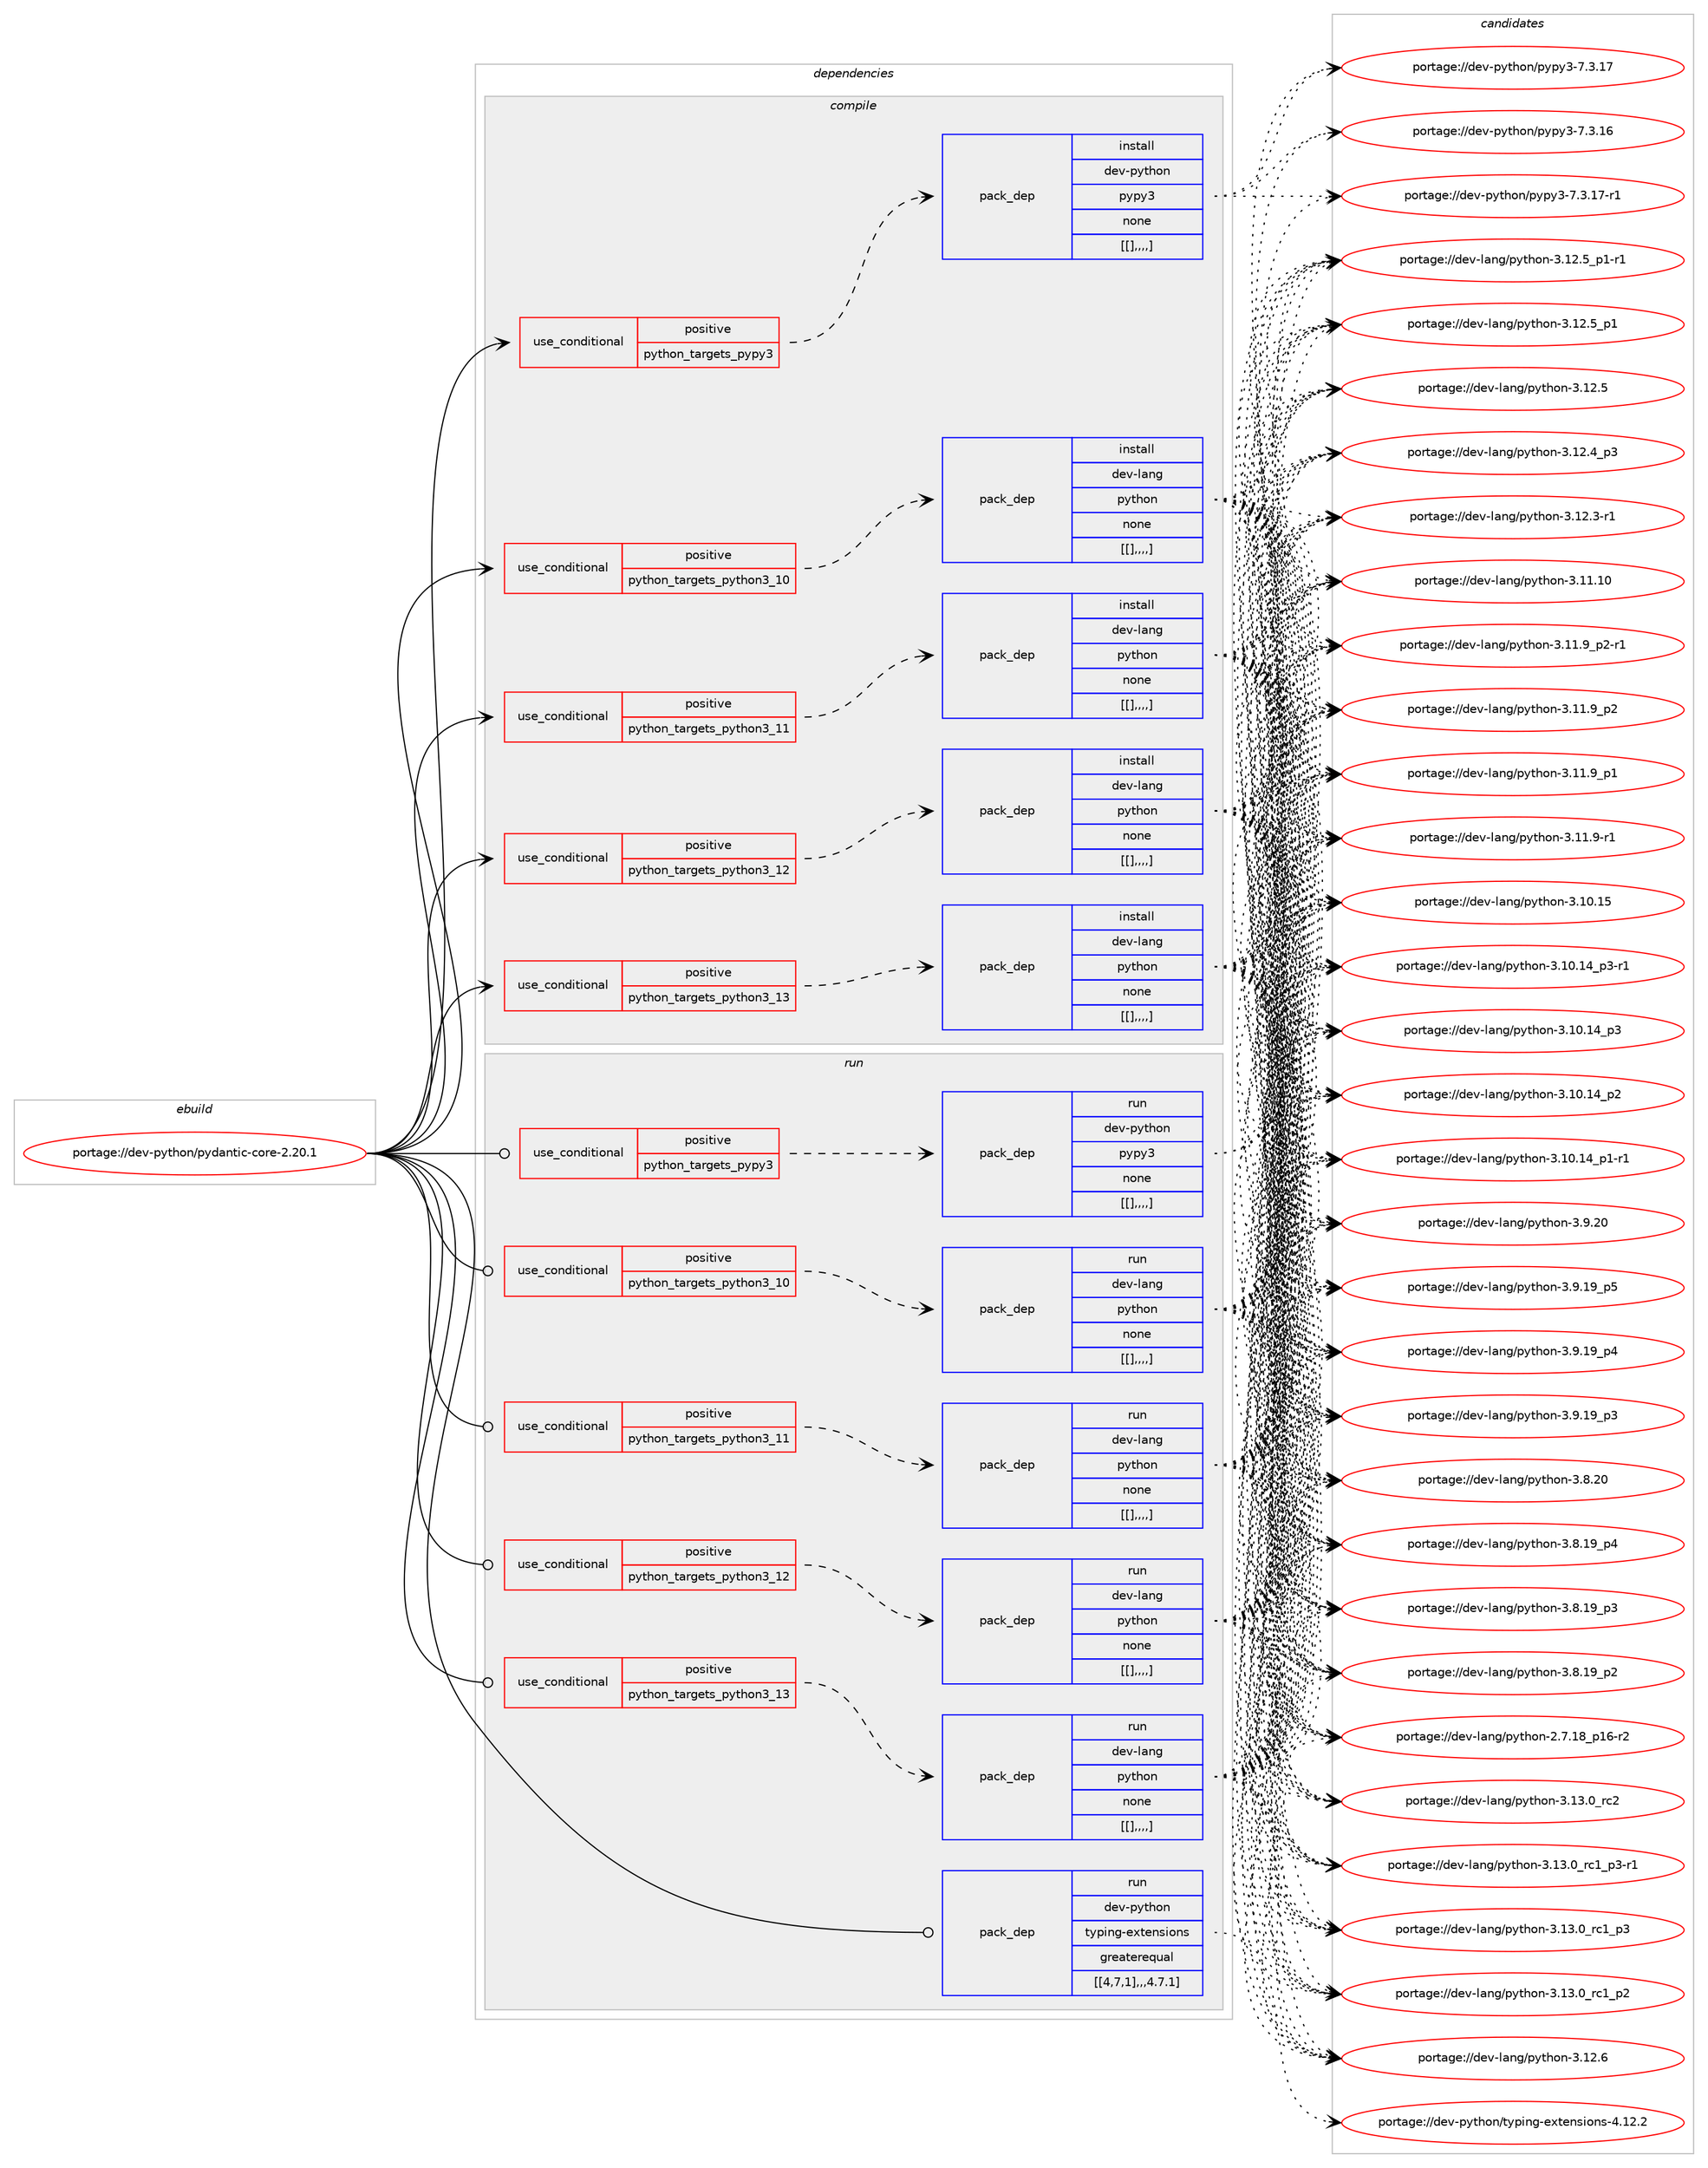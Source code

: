 digraph prolog {

# *************
# Graph options
# *************

newrank=true;
concentrate=true;
compound=true;
graph [rankdir=LR,fontname=Helvetica,fontsize=10,ranksep=1.5];#, ranksep=2.5, nodesep=0.2];
edge  [arrowhead=vee];
node  [fontname=Helvetica,fontsize=10];

# **********
# The ebuild
# **********

subgraph cluster_leftcol {
color=gray;
label=<<i>ebuild</i>>;
id [label="portage://dev-python/pydantic-core-2.20.1", color=red, width=4, href="../dev-python/pydantic-core-2.20.1.svg"];
}

# ****************
# The dependencies
# ****************

subgraph cluster_midcol {
color=gray;
label=<<i>dependencies</i>>;
subgraph cluster_compile {
fillcolor="#eeeeee";
style=filled;
label=<<i>compile</i>>;
subgraph cond37626 {
dependency157841 [label=<<TABLE BORDER="0" CELLBORDER="1" CELLSPACING="0" CELLPADDING="4"><TR><TD ROWSPAN="3" CELLPADDING="10">use_conditional</TD></TR><TR><TD>positive</TD></TR><TR><TD>python_targets_pypy3</TD></TR></TABLE>>, shape=none, color=red];
subgraph pack118995 {
dependency157842 [label=<<TABLE BORDER="0" CELLBORDER="1" CELLSPACING="0" CELLPADDING="4" WIDTH="220"><TR><TD ROWSPAN="6" CELLPADDING="30">pack_dep</TD></TR><TR><TD WIDTH="110">install</TD></TR><TR><TD>dev-python</TD></TR><TR><TD>pypy3</TD></TR><TR><TD>none</TD></TR><TR><TD>[[],,,,]</TD></TR></TABLE>>, shape=none, color=blue];
}
dependency157841:e -> dependency157842:w [weight=20,style="dashed",arrowhead="vee"];
}
id:e -> dependency157841:w [weight=20,style="solid",arrowhead="vee"];
subgraph cond37627 {
dependency157843 [label=<<TABLE BORDER="0" CELLBORDER="1" CELLSPACING="0" CELLPADDING="4"><TR><TD ROWSPAN="3" CELLPADDING="10">use_conditional</TD></TR><TR><TD>positive</TD></TR><TR><TD>python_targets_python3_10</TD></TR></TABLE>>, shape=none, color=red];
subgraph pack118996 {
dependency157844 [label=<<TABLE BORDER="0" CELLBORDER="1" CELLSPACING="0" CELLPADDING="4" WIDTH="220"><TR><TD ROWSPAN="6" CELLPADDING="30">pack_dep</TD></TR><TR><TD WIDTH="110">install</TD></TR><TR><TD>dev-lang</TD></TR><TR><TD>python</TD></TR><TR><TD>none</TD></TR><TR><TD>[[],,,,]</TD></TR></TABLE>>, shape=none, color=blue];
}
dependency157843:e -> dependency157844:w [weight=20,style="dashed",arrowhead="vee"];
}
id:e -> dependency157843:w [weight=20,style="solid",arrowhead="vee"];
subgraph cond37628 {
dependency157845 [label=<<TABLE BORDER="0" CELLBORDER="1" CELLSPACING="0" CELLPADDING="4"><TR><TD ROWSPAN="3" CELLPADDING="10">use_conditional</TD></TR><TR><TD>positive</TD></TR><TR><TD>python_targets_python3_11</TD></TR></TABLE>>, shape=none, color=red];
subgraph pack118997 {
dependency157846 [label=<<TABLE BORDER="0" CELLBORDER="1" CELLSPACING="0" CELLPADDING="4" WIDTH="220"><TR><TD ROWSPAN="6" CELLPADDING="30">pack_dep</TD></TR><TR><TD WIDTH="110">install</TD></TR><TR><TD>dev-lang</TD></TR><TR><TD>python</TD></TR><TR><TD>none</TD></TR><TR><TD>[[],,,,]</TD></TR></TABLE>>, shape=none, color=blue];
}
dependency157845:e -> dependency157846:w [weight=20,style="dashed",arrowhead="vee"];
}
id:e -> dependency157845:w [weight=20,style="solid",arrowhead="vee"];
subgraph cond37629 {
dependency157847 [label=<<TABLE BORDER="0" CELLBORDER="1" CELLSPACING="0" CELLPADDING="4"><TR><TD ROWSPAN="3" CELLPADDING="10">use_conditional</TD></TR><TR><TD>positive</TD></TR><TR><TD>python_targets_python3_12</TD></TR></TABLE>>, shape=none, color=red];
subgraph pack118998 {
dependency157848 [label=<<TABLE BORDER="0" CELLBORDER="1" CELLSPACING="0" CELLPADDING="4" WIDTH="220"><TR><TD ROWSPAN="6" CELLPADDING="30">pack_dep</TD></TR><TR><TD WIDTH="110">install</TD></TR><TR><TD>dev-lang</TD></TR><TR><TD>python</TD></TR><TR><TD>none</TD></TR><TR><TD>[[],,,,]</TD></TR></TABLE>>, shape=none, color=blue];
}
dependency157847:e -> dependency157848:w [weight=20,style="dashed",arrowhead="vee"];
}
id:e -> dependency157847:w [weight=20,style="solid",arrowhead="vee"];
subgraph cond37630 {
dependency157849 [label=<<TABLE BORDER="0" CELLBORDER="1" CELLSPACING="0" CELLPADDING="4"><TR><TD ROWSPAN="3" CELLPADDING="10">use_conditional</TD></TR><TR><TD>positive</TD></TR><TR><TD>python_targets_python3_13</TD></TR></TABLE>>, shape=none, color=red];
subgraph pack118999 {
dependency157850 [label=<<TABLE BORDER="0" CELLBORDER="1" CELLSPACING="0" CELLPADDING="4" WIDTH="220"><TR><TD ROWSPAN="6" CELLPADDING="30">pack_dep</TD></TR><TR><TD WIDTH="110">install</TD></TR><TR><TD>dev-lang</TD></TR><TR><TD>python</TD></TR><TR><TD>none</TD></TR><TR><TD>[[],,,,]</TD></TR></TABLE>>, shape=none, color=blue];
}
dependency157849:e -> dependency157850:w [weight=20,style="dashed",arrowhead="vee"];
}
id:e -> dependency157849:w [weight=20,style="solid",arrowhead="vee"];
}
subgraph cluster_compileandrun {
fillcolor="#eeeeee";
style=filled;
label=<<i>compile and run</i>>;
}
subgraph cluster_run {
fillcolor="#eeeeee";
style=filled;
label=<<i>run</i>>;
subgraph cond37631 {
dependency157851 [label=<<TABLE BORDER="0" CELLBORDER="1" CELLSPACING="0" CELLPADDING="4"><TR><TD ROWSPAN="3" CELLPADDING="10">use_conditional</TD></TR><TR><TD>positive</TD></TR><TR><TD>python_targets_pypy3</TD></TR></TABLE>>, shape=none, color=red];
subgraph pack119000 {
dependency157852 [label=<<TABLE BORDER="0" CELLBORDER="1" CELLSPACING="0" CELLPADDING="4" WIDTH="220"><TR><TD ROWSPAN="6" CELLPADDING="30">pack_dep</TD></TR><TR><TD WIDTH="110">run</TD></TR><TR><TD>dev-python</TD></TR><TR><TD>pypy3</TD></TR><TR><TD>none</TD></TR><TR><TD>[[],,,,]</TD></TR></TABLE>>, shape=none, color=blue];
}
dependency157851:e -> dependency157852:w [weight=20,style="dashed",arrowhead="vee"];
}
id:e -> dependency157851:w [weight=20,style="solid",arrowhead="odot"];
subgraph cond37632 {
dependency157853 [label=<<TABLE BORDER="0" CELLBORDER="1" CELLSPACING="0" CELLPADDING="4"><TR><TD ROWSPAN="3" CELLPADDING="10">use_conditional</TD></TR><TR><TD>positive</TD></TR><TR><TD>python_targets_python3_10</TD></TR></TABLE>>, shape=none, color=red];
subgraph pack119001 {
dependency157854 [label=<<TABLE BORDER="0" CELLBORDER="1" CELLSPACING="0" CELLPADDING="4" WIDTH="220"><TR><TD ROWSPAN="6" CELLPADDING="30">pack_dep</TD></TR><TR><TD WIDTH="110">run</TD></TR><TR><TD>dev-lang</TD></TR><TR><TD>python</TD></TR><TR><TD>none</TD></TR><TR><TD>[[],,,,]</TD></TR></TABLE>>, shape=none, color=blue];
}
dependency157853:e -> dependency157854:w [weight=20,style="dashed",arrowhead="vee"];
}
id:e -> dependency157853:w [weight=20,style="solid",arrowhead="odot"];
subgraph cond37633 {
dependency157855 [label=<<TABLE BORDER="0" CELLBORDER="1" CELLSPACING="0" CELLPADDING="4"><TR><TD ROWSPAN="3" CELLPADDING="10">use_conditional</TD></TR><TR><TD>positive</TD></TR><TR><TD>python_targets_python3_11</TD></TR></TABLE>>, shape=none, color=red];
subgraph pack119002 {
dependency157856 [label=<<TABLE BORDER="0" CELLBORDER="1" CELLSPACING="0" CELLPADDING="4" WIDTH="220"><TR><TD ROWSPAN="6" CELLPADDING="30">pack_dep</TD></TR><TR><TD WIDTH="110">run</TD></TR><TR><TD>dev-lang</TD></TR><TR><TD>python</TD></TR><TR><TD>none</TD></TR><TR><TD>[[],,,,]</TD></TR></TABLE>>, shape=none, color=blue];
}
dependency157855:e -> dependency157856:w [weight=20,style="dashed",arrowhead="vee"];
}
id:e -> dependency157855:w [weight=20,style="solid",arrowhead="odot"];
subgraph cond37634 {
dependency157857 [label=<<TABLE BORDER="0" CELLBORDER="1" CELLSPACING="0" CELLPADDING="4"><TR><TD ROWSPAN="3" CELLPADDING="10">use_conditional</TD></TR><TR><TD>positive</TD></TR><TR><TD>python_targets_python3_12</TD></TR></TABLE>>, shape=none, color=red];
subgraph pack119003 {
dependency157858 [label=<<TABLE BORDER="0" CELLBORDER="1" CELLSPACING="0" CELLPADDING="4" WIDTH="220"><TR><TD ROWSPAN="6" CELLPADDING="30">pack_dep</TD></TR><TR><TD WIDTH="110">run</TD></TR><TR><TD>dev-lang</TD></TR><TR><TD>python</TD></TR><TR><TD>none</TD></TR><TR><TD>[[],,,,]</TD></TR></TABLE>>, shape=none, color=blue];
}
dependency157857:e -> dependency157858:w [weight=20,style="dashed",arrowhead="vee"];
}
id:e -> dependency157857:w [weight=20,style="solid",arrowhead="odot"];
subgraph cond37635 {
dependency157859 [label=<<TABLE BORDER="0" CELLBORDER="1" CELLSPACING="0" CELLPADDING="4"><TR><TD ROWSPAN="3" CELLPADDING="10">use_conditional</TD></TR><TR><TD>positive</TD></TR><TR><TD>python_targets_python3_13</TD></TR></TABLE>>, shape=none, color=red];
subgraph pack119004 {
dependency157860 [label=<<TABLE BORDER="0" CELLBORDER="1" CELLSPACING="0" CELLPADDING="4" WIDTH="220"><TR><TD ROWSPAN="6" CELLPADDING="30">pack_dep</TD></TR><TR><TD WIDTH="110">run</TD></TR><TR><TD>dev-lang</TD></TR><TR><TD>python</TD></TR><TR><TD>none</TD></TR><TR><TD>[[],,,,]</TD></TR></TABLE>>, shape=none, color=blue];
}
dependency157859:e -> dependency157860:w [weight=20,style="dashed",arrowhead="vee"];
}
id:e -> dependency157859:w [weight=20,style="solid",arrowhead="odot"];
subgraph pack119005 {
dependency157861 [label=<<TABLE BORDER="0" CELLBORDER="1" CELLSPACING="0" CELLPADDING="4" WIDTH="220"><TR><TD ROWSPAN="6" CELLPADDING="30">pack_dep</TD></TR><TR><TD WIDTH="110">run</TD></TR><TR><TD>dev-python</TD></TR><TR><TD>typing-extensions</TD></TR><TR><TD>greaterequal</TD></TR><TR><TD>[[4,7,1],,,4.7.1]</TD></TR></TABLE>>, shape=none, color=blue];
}
id:e -> dependency157861:w [weight=20,style="solid",arrowhead="odot"];
}
}

# **************
# The candidates
# **************

subgraph cluster_choices {
rank=same;
color=gray;
label=<<i>candidates</i>>;

subgraph choice118995 {
color=black;
nodesep=1;
choice100101118451121211161041111104711212111212151455546514649554511449 [label="portage://dev-python/pypy3-7.3.17-r1", color=red, width=4,href="../dev-python/pypy3-7.3.17-r1.svg"];
choice10010111845112121116104111110471121211121215145554651464955 [label="portage://dev-python/pypy3-7.3.17", color=red, width=4,href="../dev-python/pypy3-7.3.17.svg"];
choice10010111845112121116104111110471121211121215145554651464954 [label="portage://dev-python/pypy3-7.3.16", color=red, width=4,href="../dev-python/pypy3-7.3.16.svg"];
dependency157842:e -> choice100101118451121211161041111104711212111212151455546514649554511449:w [style=dotted,weight="100"];
dependency157842:e -> choice10010111845112121116104111110471121211121215145554651464955:w [style=dotted,weight="100"];
dependency157842:e -> choice10010111845112121116104111110471121211121215145554651464954:w [style=dotted,weight="100"];
}
subgraph choice118996 {
color=black;
nodesep=1;
choice10010111845108971101034711212111610411111045514649514648951149950 [label="portage://dev-lang/python-3.13.0_rc2", color=red, width=4,href="../dev-lang/python-3.13.0_rc2.svg"];
choice1001011184510897110103471121211161041111104551464951464895114994995112514511449 [label="portage://dev-lang/python-3.13.0_rc1_p3-r1", color=red, width=4,href="../dev-lang/python-3.13.0_rc1_p3-r1.svg"];
choice100101118451089711010347112121116104111110455146495146489511499499511251 [label="portage://dev-lang/python-3.13.0_rc1_p3", color=red, width=4,href="../dev-lang/python-3.13.0_rc1_p3.svg"];
choice100101118451089711010347112121116104111110455146495146489511499499511250 [label="portage://dev-lang/python-3.13.0_rc1_p2", color=red, width=4,href="../dev-lang/python-3.13.0_rc1_p2.svg"];
choice10010111845108971101034711212111610411111045514649504654 [label="portage://dev-lang/python-3.12.6", color=red, width=4,href="../dev-lang/python-3.12.6.svg"];
choice1001011184510897110103471121211161041111104551464950465395112494511449 [label="portage://dev-lang/python-3.12.5_p1-r1", color=red, width=4,href="../dev-lang/python-3.12.5_p1-r1.svg"];
choice100101118451089711010347112121116104111110455146495046539511249 [label="portage://dev-lang/python-3.12.5_p1", color=red, width=4,href="../dev-lang/python-3.12.5_p1.svg"];
choice10010111845108971101034711212111610411111045514649504653 [label="portage://dev-lang/python-3.12.5", color=red, width=4,href="../dev-lang/python-3.12.5.svg"];
choice100101118451089711010347112121116104111110455146495046529511251 [label="portage://dev-lang/python-3.12.4_p3", color=red, width=4,href="../dev-lang/python-3.12.4_p3.svg"];
choice100101118451089711010347112121116104111110455146495046514511449 [label="portage://dev-lang/python-3.12.3-r1", color=red, width=4,href="../dev-lang/python-3.12.3-r1.svg"];
choice1001011184510897110103471121211161041111104551464949464948 [label="portage://dev-lang/python-3.11.10", color=red, width=4,href="../dev-lang/python-3.11.10.svg"];
choice1001011184510897110103471121211161041111104551464949465795112504511449 [label="portage://dev-lang/python-3.11.9_p2-r1", color=red, width=4,href="../dev-lang/python-3.11.9_p2-r1.svg"];
choice100101118451089711010347112121116104111110455146494946579511250 [label="portage://dev-lang/python-3.11.9_p2", color=red, width=4,href="../dev-lang/python-3.11.9_p2.svg"];
choice100101118451089711010347112121116104111110455146494946579511249 [label="portage://dev-lang/python-3.11.9_p1", color=red, width=4,href="../dev-lang/python-3.11.9_p1.svg"];
choice100101118451089711010347112121116104111110455146494946574511449 [label="portage://dev-lang/python-3.11.9-r1", color=red, width=4,href="../dev-lang/python-3.11.9-r1.svg"];
choice1001011184510897110103471121211161041111104551464948464953 [label="portage://dev-lang/python-3.10.15", color=red, width=4,href="../dev-lang/python-3.10.15.svg"];
choice100101118451089711010347112121116104111110455146494846495295112514511449 [label="portage://dev-lang/python-3.10.14_p3-r1", color=red, width=4,href="../dev-lang/python-3.10.14_p3-r1.svg"];
choice10010111845108971101034711212111610411111045514649484649529511251 [label="portage://dev-lang/python-3.10.14_p3", color=red, width=4,href="../dev-lang/python-3.10.14_p3.svg"];
choice10010111845108971101034711212111610411111045514649484649529511250 [label="portage://dev-lang/python-3.10.14_p2", color=red, width=4,href="../dev-lang/python-3.10.14_p2.svg"];
choice100101118451089711010347112121116104111110455146494846495295112494511449 [label="portage://dev-lang/python-3.10.14_p1-r1", color=red, width=4,href="../dev-lang/python-3.10.14_p1-r1.svg"];
choice10010111845108971101034711212111610411111045514657465048 [label="portage://dev-lang/python-3.9.20", color=red, width=4,href="../dev-lang/python-3.9.20.svg"];
choice100101118451089711010347112121116104111110455146574649579511253 [label="portage://dev-lang/python-3.9.19_p5", color=red, width=4,href="../dev-lang/python-3.9.19_p5.svg"];
choice100101118451089711010347112121116104111110455146574649579511252 [label="portage://dev-lang/python-3.9.19_p4", color=red, width=4,href="../dev-lang/python-3.9.19_p4.svg"];
choice100101118451089711010347112121116104111110455146574649579511251 [label="portage://dev-lang/python-3.9.19_p3", color=red, width=4,href="../dev-lang/python-3.9.19_p3.svg"];
choice10010111845108971101034711212111610411111045514656465048 [label="portage://dev-lang/python-3.8.20", color=red, width=4,href="../dev-lang/python-3.8.20.svg"];
choice100101118451089711010347112121116104111110455146564649579511252 [label="portage://dev-lang/python-3.8.19_p4", color=red, width=4,href="../dev-lang/python-3.8.19_p4.svg"];
choice100101118451089711010347112121116104111110455146564649579511251 [label="portage://dev-lang/python-3.8.19_p3", color=red, width=4,href="../dev-lang/python-3.8.19_p3.svg"];
choice100101118451089711010347112121116104111110455146564649579511250 [label="portage://dev-lang/python-3.8.19_p2", color=red, width=4,href="../dev-lang/python-3.8.19_p2.svg"];
choice100101118451089711010347112121116104111110455046554649569511249544511450 [label="portage://dev-lang/python-2.7.18_p16-r2", color=red, width=4,href="../dev-lang/python-2.7.18_p16-r2.svg"];
dependency157844:e -> choice10010111845108971101034711212111610411111045514649514648951149950:w [style=dotted,weight="100"];
dependency157844:e -> choice1001011184510897110103471121211161041111104551464951464895114994995112514511449:w [style=dotted,weight="100"];
dependency157844:e -> choice100101118451089711010347112121116104111110455146495146489511499499511251:w [style=dotted,weight="100"];
dependency157844:e -> choice100101118451089711010347112121116104111110455146495146489511499499511250:w [style=dotted,weight="100"];
dependency157844:e -> choice10010111845108971101034711212111610411111045514649504654:w [style=dotted,weight="100"];
dependency157844:e -> choice1001011184510897110103471121211161041111104551464950465395112494511449:w [style=dotted,weight="100"];
dependency157844:e -> choice100101118451089711010347112121116104111110455146495046539511249:w [style=dotted,weight="100"];
dependency157844:e -> choice10010111845108971101034711212111610411111045514649504653:w [style=dotted,weight="100"];
dependency157844:e -> choice100101118451089711010347112121116104111110455146495046529511251:w [style=dotted,weight="100"];
dependency157844:e -> choice100101118451089711010347112121116104111110455146495046514511449:w [style=dotted,weight="100"];
dependency157844:e -> choice1001011184510897110103471121211161041111104551464949464948:w [style=dotted,weight="100"];
dependency157844:e -> choice1001011184510897110103471121211161041111104551464949465795112504511449:w [style=dotted,weight="100"];
dependency157844:e -> choice100101118451089711010347112121116104111110455146494946579511250:w [style=dotted,weight="100"];
dependency157844:e -> choice100101118451089711010347112121116104111110455146494946579511249:w [style=dotted,weight="100"];
dependency157844:e -> choice100101118451089711010347112121116104111110455146494946574511449:w [style=dotted,weight="100"];
dependency157844:e -> choice1001011184510897110103471121211161041111104551464948464953:w [style=dotted,weight="100"];
dependency157844:e -> choice100101118451089711010347112121116104111110455146494846495295112514511449:w [style=dotted,weight="100"];
dependency157844:e -> choice10010111845108971101034711212111610411111045514649484649529511251:w [style=dotted,weight="100"];
dependency157844:e -> choice10010111845108971101034711212111610411111045514649484649529511250:w [style=dotted,weight="100"];
dependency157844:e -> choice100101118451089711010347112121116104111110455146494846495295112494511449:w [style=dotted,weight="100"];
dependency157844:e -> choice10010111845108971101034711212111610411111045514657465048:w [style=dotted,weight="100"];
dependency157844:e -> choice100101118451089711010347112121116104111110455146574649579511253:w [style=dotted,weight="100"];
dependency157844:e -> choice100101118451089711010347112121116104111110455146574649579511252:w [style=dotted,weight="100"];
dependency157844:e -> choice100101118451089711010347112121116104111110455146574649579511251:w [style=dotted,weight="100"];
dependency157844:e -> choice10010111845108971101034711212111610411111045514656465048:w [style=dotted,weight="100"];
dependency157844:e -> choice100101118451089711010347112121116104111110455146564649579511252:w [style=dotted,weight="100"];
dependency157844:e -> choice100101118451089711010347112121116104111110455146564649579511251:w [style=dotted,weight="100"];
dependency157844:e -> choice100101118451089711010347112121116104111110455146564649579511250:w [style=dotted,weight="100"];
dependency157844:e -> choice100101118451089711010347112121116104111110455046554649569511249544511450:w [style=dotted,weight="100"];
}
subgraph choice118997 {
color=black;
nodesep=1;
choice10010111845108971101034711212111610411111045514649514648951149950 [label="portage://dev-lang/python-3.13.0_rc2", color=red, width=4,href="../dev-lang/python-3.13.0_rc2.svg"];
choice1001011184510897110103471121211161041111104551464951464895114994995112514511449 [label="portage://dev-lang/python-3.13.0_rc1_p3-r1", color=red, width=4,href="../dev-lang/python-3.13.0_rc1_p3-r1.svg"];
choice100101118451089711010347112121116104111110455146495146489511499499511251 [label="portage://dev-lang/python-3.13.0_rc1_p3", color=red, width=4,href="../dev-lang/python-3.13.0_rc1_p3.svg"];
choice100101118451089711010347112121116104111110455146495146489511499499511250 [label="portage://dev-lang/python-3.13.0_rc1_p2", color=red, width=4,href="../dev-lang/python-3.13.0_rc1_p2.svg"];
choice10010111845108971101034711212111610411111045514649504654 [label="portage://dev-lang/python-3.12.6", color=red, width=4,href="../dev-lang/python-3.12.6.svg"];
choice1001011184510897110103471121211161041111104551464950465395112494511449 [label="portage://dev-lang/python-3.12.5_p1-r1", color=red, width=4,href="../dev-lang/python-3.12.5_p1-r1.svg"];
choice100101118451089711010347112121116104111110455146495046539511249 [label="portage://dev-lang/python-3.12.5_p1", color=red, width=4,href="../dev-lang/python-3.12.5_p1.svg"];
choice10010111845108971101034711212111610411111045514649504653 [label="portage://dev-lang/python-3.12.5", color=red, width=4,href="../dev-lang/python-3.12.5.svg"];
choice100101118451089711010347112121116104111110455146495046529511251 [label="portage://dev-lang/python-3.12.4_p3", color=red, width=4,href="../dev-lang/python-3.12.4_p3.svg"];
choice100101118451089711010347112121116104111110455146495046514511449 [label="portage://dev-lang/python-3.12.3-r1", color=red, width=4,href="../dev-lang/python-3.12.3-r1.svg"];
choice1001011184510897110103471121211161041111104551464949464948 [label="portage://dev-lang/python-3.11.10", color=red, width=4,href="../dev-lang/python-3.11.10.svg"];
choice1001011184510897110103471121211161041111104551464949465795112504511449 [label="portage://dev-lang/python-3.11.9_p2-r1", color=red, width=4,href="../dev-lang/python-3.11.9_p2-r1.svg"];
choice100101118451089711010347112121116104111110455146494946579511250 [label="portage://dev-lang/python-3.11.9_p2", color=red, width=4,href="../dev-lang/python-3.11.9_p2.svg"];
choice100101118451089711010347112121116104111110455146494946579511249 [label="portage://dev-lang/python-3.11.9_p1", color=red, width=4,href="../dev-lang/python-3.11.9_p1.svg"];
choice100101118451089711010347112121116104111110455146494946574511449 [label="portage://dev-lang/python-3.11.9-r1", color=red, width=4,href="../dev-lang/python-3.11.9-r1.svg"];
choice1001011184510897110103471121211161041111104551464948464953 [label="portage://dev-lang/python-3.10.15", color=red, width=4,href="../dev-lang/python-3.10.15.svg"];
choice100101118451089711010347112121116104111110455146494846495295112514511449 [label="portage://dev-lang/python-3.10.14_p3-r1", color=red, width=4,href="../dev-lang/python-3.10.14_p3-r1.svg"];
choice10010111845108971101034711212111610411111045514649484649529511251 [label="portage://dev-lang/python-3.10.14_p3", color=red, width=4,href="../dev-lang/python-3.10.14_p3.svg"];
choice10010111845108971101034711212111610411111045514649484649529511250 [label="portage://dev-lang/python-3.10.14_p2", color=red, width=4,href="../dev-lang/python-3.10.14_p2.svg"];
choice100101118451089711010347112121116104111110455146494846495295112494511449 [label="portage://dev-lang/python-3.10.14_p1-r1", color=red, width=4,href="../dev-lang/python-3.10.14_p1-r1.svg"];
choice10010111845108971101034711212111610411111045514657465048 [label="portage://dev-lang/python-3.9.20", color=red, width=4,href="../dev-lang/python-3.9.20.svg"];
choice100101118451089711010347112121116104111110455146574649579511253 [label="portage://dev-lang/python-3.9.19_p5", color=red, width=4,href="../dev-lang/python-3.9.19_p5.svg"];
choice100101118451089711010347112121116104111110455146574649579511252 [label="portage://dev-lang/python-3.9.19_p4", color=red, width=4,href="../dev-lang/python-3.9.19_p4.svg"];
choice100101118451089711010347112121116104111110455146574649579511251 [label="portage://dev-lang/python-3.9.19_p3", color=red, width=4,href="../dev-lang/python-3.9.19_p3.svg"];
choice10010111845108971101034711212111610411111045514656465048 [label="portage://dev-lang/python-3.8.20", color=red, width=4,href="../dev-lang/python-3.8.20.svg"];
choice100101118451089711010347112121116104111110455146564649579511252 [label="portage://dev-lang/python-3.8.19_p4", color=red, width=4,href="../dev-lang/python-3.8.19_p4.svg"];
choice100101118451089711010347112121116104111110455146564649579511251 [label="portage://dev-lang/python-3.8.19_p3", color=red, width=4,href="../dev-lang/python-3.8.19_p3.svg"];
choice100101118451089711010347112121116104111110455146564649579511250 [label="portage://dev-lang/python-3.8.19_p2", color=red, width=4,href="../dev-lang/python-3.8.19_p2.svg"];
choice100101118451089711010347112121116104111110455046554649569511249544511450 [label="portage://dev-lang/python-2.7.18_p16-r2", color=red, width=4,href="../dev-lang/python-2.7.18_p16-r2.svg"];
dependency157846:e -> choice10010111845108971101034711212111610411111045514649514648951149950:w [style=dotted,weight="100"];
dependency157846:e -> choice1001011184510897110103471121211161041111104551464951464895114994995112514511449:w [style=dotted,weight="100"];
dependency157846:e -> choice100101118451089711010347112121116104111110455146495146489511499499511251:w [style=dotted,weight="100"];
dependency157846:e -> choice100101118451089711010347112121116104111110455146495146489511499499511250:w [style=dotted,weight="100"];
dependency157846:e -> choice10010111845108971101034711212111610411111045514649504654:w [style=dotted,weight="100"];
dependency157846:e -> choice1001011184510897110103471121211161041111104551464950465395112494511449:w [style=dotted,weight="100"];
dependency157846:e -> choice100101118451089711010347112121116104111110455146495046539511249:w [style=dotted,weight="100"];
dependency157846:e -> choice10010111845108971101034711212111610411111045514649504653:w [style=dotted,weight="100"];
dependency157846:e -> choice100101118451089711010347112121116104111110455146495046529511251:w [style=dotted,weight="100"];
dependency157846:e -> choice100101118451089711010347112121116104111110455146495046514511449:w [style=dotted,weight="100"];
dependency157846:e -> choice1001011184510897110103471121211161041111104551464949464948:w [style=dotted,weight="100"];
dependency157846:e -> choice1001011184510897110103471121211161041111104551464949465795112504511449:w [style=dotted,weight="100"];
dependency157846:e -> choice100101118451089711010347112121116104111110455146494946579511250:w [style=dotted,weight="100"];
dependency157846:e -> choice100101118451089711010347112121116104111110455146494946579511249:w [style=dotted,weight="100"];
dependency157846:e -> choice100101118451089711010347112121116104111110455146494946574511449:w [style=dotted,weight="100"];
dependency157846:e -> choice1001011184510897110103471121211161041111104551464948464953:w [style=dotted,weight="100"];
dependency157846:e -> choice100101118451089711010347112121116104111110455146494846495295112514511449:w [style=dotted,weight="100"];
dependency157846:e -> choice10010111845108971101034711212111610411111045514649484649529511251:w [style=dotted,weight="100"];
dependency157846:e -> choice10010111845108971101034711212111610411111045514649484649529511250:w [style=dotted,weight="100"];
dependency157846:e -> choice100101118451089711010347112121116104111110455146494846495295112494511449:w [style=dotted,weight="100"];
dependency157846:e -> choice10010111845108971101034711212111610411111045514657465048:w [style=dotted,weight="100"];
dependency157846:e -> choice100101118451089711010347112121116104111110455146574649579511253:w [style=dotted,weight="100"];
dependency157846:e -> choice100101118451089711010347112121116104111110455146574649579511252:w [style=dotted,weight="100"];
dependency157846:e -> choice100101118451089711010347112121116104111110455146574649579511251:w [style=dotted,weight="100"];
dependency157846:e -> choice10010111845108971101034711212111610411111045514656465048:w [style=dotted,weight="100"];
dependency157846:e -> choice100101118451089711010347112121116104111110455146564649579511252:w [style=dotted,weight="100"];
dependency157846:e -> choice100101118451089711010347112121116104111110455146564649579511251:w [style=dotted,weight="100"];
dependency157846:e -> choice100101118451089711010347112121116104111110455146564649579511250:w [style=dotted,weight="100"];
dependency157846:e -> choice100101118451089711010347112121116104111110455046554649569511249544511450:w [style=dotted,weight="100"];
}
subgraph choice118998 {
color=black;
nodesep=1;
choice10010111845108971101034711212111610411111045514649514648951149950 [label="portage://dev-lang/python-3.13.0_rc2", color=red, width=4,href="../dev-lang/python-3.13.0_rc2.svg"];
choice1001011184510897110103471121211161041111104551464951464895114994995112514511449 [label="portage://dev-lang/python-3.13.0_rc1_p3-r1", color=red, width=4,href="../dev-lang/python-3.13.0_rc1_p3-r1.svg"];
choice100101118451089711010347112121116104111110455146495146489511499499511251 [label="portage://dev-lang/python-3.13.0_rc1_p3", color=red, width=4,href="../dev-lang/python-3.13.0_rc1_p3.svg"];
choice100101118451089711010347112121116104111110455146495146489511499499511250 [label="portage://dev-lang/python-3.13.0_rc1_p2", color=red, width=4,href="../dev-lang/python-3.13.0_rc1_p2.svg"];
choice10010111845108971101034711212111610411111045514649504654 [label="portage://dev-lang/python-3.12.6", color=red, width=4,href="../dev-lang/python-3.12.6.svg"];
choice1001011184510897110103471121211161041111104551464950465395112494511449 [label="portage://dev-lang/python-3.12.5_p1-r1", color=red, width=4,href="../dev-lang/python-3.12.5_p1-r1.svg"];
choice100101118451089711010347112121116104111110455146495046539511249 [label="portage://dev-lang/python-3.12.5_p1", color=red, width=4,href="../dev-lang/python-3.12.5_p1.svg"];
choice10010111845108971101034711212111610411111045514649504653 [label="portage://dev-lang/python-3.12.5", color=red, width=4,href="../dev-lang/python-3.12.5.svg"];
choice100101118451089711010347112121116104111110455146495046529511251 [label="portage://dev-lang/python-3.12.4_p3", color=red, width=4,href="../dev-lang/python-3.12.4_p3.svg"];
choice100101118451089711010347112121116104111110455146495046514511449 [label="portage://dev-lang/python-3.12.3-r1", color=red, width=4,href="../dev-lang/python-3.12.3-r1.svg"];
choice1001011184510897110103471121211161041111104551464949464948 [label="portage://dev-lang/python-3.11.10", color=red, width=4,href="../dev-lang/python-3.11.10.svg"];
choice1001011184510897110103471121211161041111104551464949465795112504511449 [label="portage://dev-lang/python-3.11.9_p2-r1", color=red, width=4,href="../dev-lang/python-3.11.9_p2-r1.svg"];
choice100101118451089711010347112121116104111110455146494946579511250 [label="portage://dev-lang/python-3.11.9_p2", color=red, width=4,href="../dev-lang/python-3.11.9_p2.svg"];
choice100101118451089711010347112121116104111110455146494946579511249 [label="portage://dev-lang/python-3.11.9_p1", color=red, width=4,href="../dev-lang/python-3.11.9_p1.svg"];
choice100101118451089711010347112121116104111110455146494946574511449 [label="portage://dev-lang/python-3.11.9-r1", color=red, width=4,href="../dev-lang/python-3.11.9-r1.svg"];
choice1001011184510897110103471121211161041111104551464948464953 [label="portage://dev-lang/python-3.10.15", color=red, width=4,href="../dev-lang/python-3.10.15.svg"];
choice100101118451089711010347112121116104111110455146494846495295112514511449 [label="portage://dev-lang/python-3.10.14_p3-r1", color=red, width=4,href="../dev-lang/python-3.10.14_p3-r1.svg"];
choice10010111845108971101034711212111610411111045514649484649529511251 [label="portage://dev-lang/python-3.10.14_p3", color=red, width=4,href="../dev-lang/python-3.10.14_p3.svg"];
choice10010111845108971101034711212111610411111045514649484649529511250 [label="portage://dev-lang/python-3.10.14_p2", color=red, width=4,href="../dev-lang/python-3.10.14_p2.svg"];
choice100101118451089711010347112121116104111110455146494846495295112494511449 [label="portage://dev-lang/python-3.10.14_p1-r1", color=red, width=4,href="../dev-lang/python-3.10.14_p1-r1.svg"];
choice10010111845108971101034711212111610411111045514657465048 [label="portage://dev-lang/python-3.9.20", color=red, width=4,href="../dev-lang/python-3.9.20.svg"];
choice100101118451089711010347112121116104111110455146574649579511253 [label="portage://dev-lang/python-3.9.19_p5", color=red, width=4,href="../dev-lang/python-3.9.19_p5.svg"];
choice100101118451089711010347112121116104111110455146574649579511252 [label="portage://dev-lang/python-3.9.19_p4", color=red, width=4,href="../dev-lang/python-3.9.19_p4.svg"];
choice100101118451089711010347112121116104111110455146574649579511251 [label="portage://dev-lang/python-3.9.19_p3", color=red, width=4,href="../dev-lang/python-3.9.19_p3.svg"];
choice10010111845108971101034711212111610411111045514656465048 [label="portage://dev-lang/python-3.8.20", color=red, width=4,href="../dev-lang/python-3.8.20.svg"];
choice100101118451089711010347112121116104111110455146564649579511252 [label="portage://dev-lang/python-3.8.19_p4", color=red, width=4,href="../dev-lang/python-3.8.19_p4.svg"];
choice100101118451089711010347112121116104111110455146564649579511251 [label="portage://dev-lang/python-3.8.19_p3", color=red, width=4,href="../dev-lang/python-3.8.19_p3.svg"];
choice100101118451089711010347112121116104111110455146564649579511250 [label="portage://dev-lang/python-3.8.19_p2", color=red, width=4,href="../dev-lang/python-3.8.19_p2.svg"];
choice100101118451089711010347112121116104111110455046554649569511249544511450 [label="portage://dev-lang/python-2.7.18_p16-r2", color=red, width=4,href="../dev-lang/python-2.7.18_p16-r2.svg"];
dependency157848:e -> choice10010111845108971101034711212111610411111045514649514648951149950:w [style=dotted,weight="100"];
dependency157848:e -> choice1001011184510897110103471121211161041111104551464951464895114994995112514511449:w [style=dotted,weight="100"];
dependency157848:e -> choice100101118451089711010347112121116104111110455146495146489511499499511251:w [style=dotted,weight="100"];
dependency157848:e -> choice100101118451089711010347112121116104111110455146495146489511499499511250:w [style=dotted,weight="100"];
dependency157848:e -> choice10010111845108971101034711212111610411111045514649504654:w [style=dotted,weight="100"];
dependency157848:e -> choice1001011184510897110103471121211161041111104551464950465395112494511449:w [style=dotted,weight="100"];
dependency157848:e -> choice100101118451089711010347112121116104111110455146495046539511249:w [style=dotted,weight="100"];
dependency157848:e -> choice10010111845108971101034711212111610411111045514649504653:w [style=dotted,weight="100"];
dependency157848:e -> choice100101118451089711010347112121116104111110455146495046529511251:w [style=dotted,weight="100"];
dependency157848:e -> choice100101118451089711010347112121116104111110455146495046514511449:w [style=dotted,weight="100"];
dependency157848:e -> choice1001011184510897110103471121211161041111104551464949464948:w [style=dotted,weight="100"];
dependency157848:e -> choice1001011184510897110103471121211161041111104551464949465795112504511449:w [style=dotted,weight="100"];
dependency157848:e -> choice100101118451089711010347112121116104111110455146494946579511250:w [style=dotted,weight="100"];
dependency157848:e -> choice100101118451089711010347112121116104111110455146494946579511249:w [style=dotted,weight="100"];
dependency157848:e -> choice100101118451089711010347112121116104111110455146494946574511449:w [style=dotted,weight="100"];
dependency157848:e -> choice1001011184510897110103471121211161041111104551464948464953:w [style=dotted,weight="100"];
dependency157848:e -> choice100101118451089711010347112121116104111110455146494846495295112514511449:w [style=dotted,weight="100"];
dependency157848:e -> choice10010111845108971101034711212111610411111045514649484649529511251:w [style=dotted,weight="100"];
dependency157848:e -> choice10010111845108971101034711212111610411111045514649484649529511250:w [style=dotted,weight="100"];
dependency157848:e -> choice100101118451089711010347112121116104111110455146494846495295112494511449:w [style=dotted,weight="100"];
dependency157848:e -> choice10010111845108971101034711212111610411111045514657465048:w [style=dotted,weight="100"];
dependency157848:e -> choice100101118451089711010347112121116104111110455146574649579511253:w [style=dotted,weight="100"];
dependency157848:e -> choice100101118451089711010347112121116104111110455146574649579511252:w [style=dotted,weight="100"];
dependency157848:e -> choice100101118451089711010347112121116104111110455146574649579511251:w [style=dotted,weight="100"];
dependency157848:e -> choice10010111845108971101034711212111610411111045514656465048:w [style=dotted,weight="100"];
dependency157848:e -> choice100101118451089711010347112121116104111110455146564649579511252:w [style=dotted,weight="100"];
dependency157848:e -> choice100101118451089711010347112121116104111110455146564649579511251:w [style=dotted,weight="100"];
dependency157848:e -> choice100101118451089711010347112121116104111110455146564649579511250:w [style=dotted,weight="100"];
dependency157848:e -> choice100101118451089711010347112121116104111110455046554649569511249544511450:w [style=dotted,weight="100"];
}
subgraph choice118999 {
color=black;
nodesep=1;
choice10010111845108971101034711212111610411111045514649514648951149950 [label="portage://dev-lang/python-3.13.0_rc2", color=red, width=4,href="../dev-lang/python-3.13.0_rc2.svg"];
choice1001011184510897110103471121211161041111104551464951464895114994995112514511449 [label="portage://dev-lang/python-3.13.0_rc1_p3-r1", color=red, width=4,href="../dev-lang/python-3.13.0_rc1_p3-r1.svg"];
choice100101118451089711010347112121116104111110455146495146489511499499511251 [label="portage://dev-lang/python-3.13.0_rc1_p3", color=red, width=4,href="../dev-lang/python-3.13.0_rc1_p3.svg"];
choice100101118451089711010347112121116104111110455146495146489511499499511250 [label="portage://dev-lang/python-3.13.0_rc1_p2", color=red, width=4,href="../dev-lang/python-3.13.0_rc1_p2.svg"];
choice10010111845108971101034711212111610411111045514649504654 [label="portage://dev-lang/python-3.12.6", color=red, width=4,href="../dev-lang/python-3.12.6.svg"];
choice1001011184510897110103471121211161041111104551464950465395112494511449 [label="portage://dev-lang/python-3.12.5_p1-r1", color=red, width=4,href="../dev-lang/python-3.12.5_p1-r1.svg"];
choice100101118451089711010347112121116104111110455146495046539511249 [label="portage://dev-lang/python-3.12.5_p1", color=red, width=4,href="../dev-lang/python-3.12.5_p1.svg"];
choice10010111845108971101034711212111610411111045514649504653 [label="portage://dev-lang/python-3.12.5", color=red, width=4,href="../dev-lang/python-3.12.5.svg"];
choice100101118451089711010347112121116104111110455146495046529511251 [label="portage://dev-lang/python-3.12.4_p3", color=red, width=4,href="../dev-lang/python-3.12.4_p3.svg"];
choice100101118451089711010347112121116104111110455146495046514511449 [label="portage://dev-lang/python-3.12.3-r1", color=red, width=4,href="../dev-lang/python-3.12.3-r1.svg"];
choice1001011184510897110103471121211161041111104551464949464948 [label="portage://dev-lang/python-3.11.10", color=red, width=4,href="../dev-lang/python-3.11.10.svg"];
choice1001011184510897110103471121211161041111104551464949465795112504511449 [label="portage://dev-lang/python-3.11.9_p2-r1", color=red, width=4,href="../dev-lang/python-3.11.9_p2-r1.svg"];
choice100101118451089711010347112121116104111110455146494946579511250 [label="portage://dev-lang/python-3.11.9_p2", color=red, width=4,href="../dev-lang/python-3.11.9_p2.svg"];
choice100101118451089711010347112121116104111110455146494946579511249 [label="portage://dev-lang/python-3.11.9_p1", color=red, width=4,href="../dev-lang/python-3.11.9_p1.svg"];
choice100101118451089711010347112121116104111110455146494946574511449 [label="portage://dev-lang/python-3.11.9-r1", color=red, width=4,href="../dev-lang/python-3.11.9-r1.svg"];
choice1001011184510897110103471121211161041111104551464948464953 [label="portage://dev-lang/python-3.10.15", color=red, width=4,href="../dev-lang/python-3.10.15.svg"];
choice100101118451089711010347112121116104111110455146494846495295112514511449 [label="portage://dev-lang/python-3.10.14_p3-r1", color=red, width=4,href="../dev-lang/python-3.10.14_p3-r1.svg"];
choice10010111845108971101034711212111610411111045514649484649529511251 [label="portage://dev-lang/python-3.10.14_p3", color=red, width=4,href="../dev-lang/python-3.10.14_p3.svg"];
choice10010111845108971101034711212111610411111045514649484649529511250 [label="portage://dev-lang/python-3.10.14_p2", color=red, width=4,href="../dev-lang/python-3.10.14_p2.svg"];
choice100101118451089711010347112121116104111110455146494846495295112494511449 [label="portage://dev-lang/python-3.10.14_p1-r1", color=red, width=4,href="../dev-lang/python-3.10.14_p1-r1.svg"];
choice10010111845108971101034711212111610411111045514657465048 [label="portage://dev-lang/python-3.9.20", color=red, width=4,href="../dev-lang/python-3.9.20.svg"];
choice100101118451089711010347112121116104111110455146574649579511253 [label="portage://dev-lang/python-3.9.19_p5", color=red, width=4,href="../dev-lang/python-3.9.19_p5.svg"];
choice100101118451089711010347112121116104111110455146574649579511252 [label="portage://dev-lang/python-3.9.19_p4", color=red, width=4,href="../dev-lang/python-3.9.19_p4.svg"];
choice100101118451089711010347112121116104111110455146574649579511251 [label="portage://dev-lang/python-3.9.19_p3", color=red, width=4,href="../dev-lang/python-3.9.19_p3.svg"];
choice10010111845108971101034711212111610411111045514656465048 [label="portage://dev-lang/python-3.8.20", color=red, width=4,href="../dev-lang/python-3.8.20.svg"];
choice100101118451089711010347112121116104111110455146564649579511252 [label="portage://dev-lang/python-3.8.19_p4", color=red, width=4,href="../dev-lang/python-3.8.19_p4.svg"];
choice100101118451089711010347112121116104111110455146564649579511251 [label="portage://dev-lang/python-3.8.19_p3", color=red, width=4,href="../dev-lang/python-3.8.19_p3.svg"];
choice100101118451089711010347112121116104111110455146564649579511250 [label="portage://dev-lang/python-3.8.19_p2", color=red, width=4,href="../dev-lang/python-3.8.19_p2.svg"];
choice100101118451089711010347112121116104111110455046554649569511249544511450 [label="portage://dev-lang/python-2.7.18_p16-r2", color=red, width=4,href="../dev-lang/python-2.7.18_p16-r2.svg"];
dependency157850:e -> choice10010111845108971101034711212111610411111045514649514648951149950:w [style=dotted,weight="100"];
dependency157850:e -> choice1001011184510897110103471121211161041111104551464951464895114994995112514511449:w [style=dotted,weight="100"];
dependency157850:e -> choice100101118451089711010347112121116104111110455146495146489511499499511251:w [style=dotted,weight="100"];
dependency157850:e -> choice100101118451089711010347112121116104111110455146495146489511499499511250:w [style=dotted,weight="100"];
dependency157850:e -> choice10010111845108971101034711212111610411111045514649504654:w [style=dotted,weight="100"];
dependency157850:e -> choice1001011184510897110103471121211161041111104551464950465395112494511449:w [style=dotted,weight="100"];
dependency157850:e -> choice100101118451089711010347112121116104111110455146495046539511249:w [style=dotted,weight="100"];
dependency157850:e -> choice10010111845108971101034711212111610411111045514649504653:w [style=dotted,weight="100"];
dependency157850:e -> choice100101118451089711010347112121116104111110455146495046529511251:w [style=dotted,weight="100"];
dependency157850:e -> choice100101118451089711010347112121116104111110455146495046514511449:w [style=dotted,weight="100"];
dependency157850:e -> choice1001011184510897110103471121211161041111104551464949464948:w [style=dotted,weight="100"];
dependency157850:e -> choice1001011184510897110103471121211161041111104551464949465795112504511449:w [style=dotted,weight="100"];
dependency157850:e -> choice100101118451089711010347112121116104111110455146494946579511250:w [style=dotted,weight="100"];
dependency157850:e -> choice100101118451089711010347112121116104111110455146494946579511249:w [style=dotted,weight="100"];
dependency157850:e -> choice100101118451089711010347112121116104111110455146494946574511449:w [style=dotted,weight="100"];
dependency157850:e -> choice1001011184510897110103471121211161041111104551464948464953:w [style=dotted,weight="100"];
dependency157850:e -> choice100101118451089711010347112121116104111110455146494846495295112514511449:w [style=dotted,weight="100"];
dependency157850:e -> choice10010111845108971101034711212111610411111045514649484649529511251:w [style=dotted,weight="100"];
dependency157850:e -> choice10010111845108971101034711212111610411111045514649484649529511250:w [style=dotted,weight="100"];
dependency157850:e -> choice100101118451089711010347112121116104111110455146494846495295112494511449:w [style=dotted,weight="100"];
dependency157850:e -> choice10010111845108971101034711212111610411111045514657465048:w [style=dotted,weight="100"];
dependency157850:e -> choice100101118451089711010347112121116104111110455146574649579511253:w [style=dotted,weight="100"];
dependency157850:e -> choice100101118451089711010347112121116104111110455146574649579511252:w [style=dotted,weight="100"];
dependency157850:e -> choice100101118451089711010347112121116104111110455146574649579511251:w [style=dotted,weight="100"];
dependency157850:e -> choice10010111845108971101034711212111610411111045514656465048:w [style=dotted,weight="100"];
dependency157850:e -> choice100101118451089711010347112121116104111110455146564649579511252:w [style=dotted,weight="100"];
dependency157850:e -> choice100101118451089711010347112121116104111110455146564649579511251:w [style=dotted,weight="100"];
dependency157850:e -> choice100101118451089711010347112121116104111110455146564649579511250:w [style=dotted,weight="100"];
dependency157850:e -> choice100101118451089711010347112121116104111110455046554649569511249544511450:w [style=dotted,weight="100"];
}
subgraph choice119000 {
color=black;
nodesep=1;
choice100101118451121211161041111104711212111212151455546514649554511449 [label="portage://dev-python/pypy3-7.3.17-r1", color=red, width=4,href="../dev-python/pypy3-7.3.17-r1.svg"];
choice10010111845112121116104111110471121211121215145554651464955 [label="portage://dev-python/pypy3-7.3.17", color=red, width=4,href="../dev-python/pypy3-7.3.17.svg"];
choice10010111845112121116104111110471121211121215145554651464954 [label="portage://dev-python/pypy3-7.3.16", color=red, width=4,href="../dev-python/pypy3-7.3.16.svg"];
dependency157852:e -> choice100101118451121211161041111104711212111212151455546514649554511449:w [style=dotted,weight="100"];
dependency157852:e -> choice10010111845112121116104111110471121211121215145554651464955:w [style=dotted,weight="100"];
dependency157852:e -> choice10010111845112121116104111110471121211121215145554651464954:w [style=dotted,weight="100"];
}
subgraph choice119001 {
color=black;
nodesep=1;
choice10010111845108971101034711212111610411111045514649514648951149950 [label="portage://dev-lang/python-3.13.0_rc2", color=red, width=4,href="../dev-lang/python-3.13.0_rc2.svg"];
choice1001011184510897110103471121211161041111104551464951464895114994995112514511449 [label="portage://dev-lang/python-3.13.0_rc1_p3-r1", color=red, width=4,href="../dev-lang/python-3.13.0_rc1_p3-r1.svg"];
choice100101118451089711010347112121116104111110455146495146489511499499511251 [label="portage://dev-lang/python-3.13.0_rc1_p3", color=red, width=4,href="../dev-lang/python-3.13.0_rc1_p3.svg"];
choice100101118451089711010347112121116104111110455146495146489511499499511250 [label="portage://dev-lang/python-3.13.0_rc1_p2", color=red, width=4,href="../dev-lang/python-3.13.0_rc1_p2.svg"];
choice10010111845108971101034711212111610411111045514649504654 [label="portage://dev-lang/python-3.12.6", color=red, width=4,href="../dev-lang/python-3.12.6.svg"];
choice1001011184510897110103471121211161041111104551464950465395112494511449 [label="portage://dev-lang/python-3.12.5_p1-r1", color=red, width=4,href="../dev-lang/python-3.12.5_p1-r1.svg"];
choice100101118451089711010347112121116104111110455146495046539511249 [label="portage://dev-lang/python-3.12.5_p1", color=red, width=4,href="../dev-lang/python-3.12.5_p1.svg"];
choice10010111845108971101034711212111610411111045514649504653 [label="portage://dev-lang/python-3.12.5", color=red, width=4,href="../dev-lang/python-3.12.5.svg"];
choice100101118451089711010347112121116104111110455146495046529511251 [label="portage://dev-lang/python-3.12.4_p3", color=red, width=4,href="../dev-lang/python-3.12.4_p3.svg"];
choice100101118451089711010347112121116104111110455146495046514511449 [label="portage://dev-lang/python-3.12.3-r1", color=red, width=4,href="../dev-lang/python-3.12.3-r1.svg"];
choice1001011184510897110103471121211161041111104551464949464948 [label="portage://dev-lang/python-3.11.10", color=red, width=4,href="../dev-lang/python-3.11.10.svg"];
choice1001011184510897110103471121211161041111104551464949465795112504511449 [label="portage://dev-lang/python-3.11.9_p2-r1", color=red, width=4,href="../dev-lang/python-3.11.9_p2-r1.svg"];
choice100101118451089711010347112121116104111110455146494946579511250 [label="portage://dev-lang/python-3.11.9_p2", color=red, width=4,href="../dev-lang/python-3.11.9_p2.svg"];
choice100101118451089711010347112121116104111110455146494946579511249 [label="portage://dev-lang/python-3.11.9_p1", color=red, width=4,href="../dev-lang/python-3.11.9_p1.svg"];
choice100101118451089711010347112121116104111110455146494946574511449 [label="portage://dev-lang/python-3.11.9-r1", color=red, width=4,href="../dev-lang/python-3.11.9-r1.svg"];
choice1001011184510897110103471121211161041111104551464948464953 [label="portage://dev-lang/python-3.10.15", color=red, width=4,href="../dev-lang/python-3.10.15.svg"];
choice100101118451089711010347112121116104111110455146494846495295112514511449 [label="portage://dev-lang/python-3.10.14_p3-r1", color=red, width=4,href="../dev-lang/python-3.10.14_p3-r1.svg"];
choice10010111845108971101034711212111610411111045514649484649529511251 [label="portage://dev-lang/python-3.10.14_p3", color=red, width=4,href="../dev-lang/python-3.10.14_p3.svg"];
choice10010111845108971101034711212111610411111045514649484649529511250 [label="portage://dev-lang/python-3.10.14_p2", color=red, width=4,href="../dev-lang/python-3.10.14_p2.svg"];
choice100101118451089711010347112121116104111110455146494846495295112494511449 [label="portage://dev-lang/python-3.10.14_p1-r1", color=red, width=4,href="../dev-lang/python-3.10.14_p1-r1.svg"];
choice10010111845108971101034711212111610411111045514657465048 [label="portage://dev-lang/python-3.9.20", color=red, width=4,href="../dev-lang/python-3.9.20.svg"];
choice100101118451089711010347112121116104111110455146574649579511253 [label="portage://dev-lang/python-3.9.19_p5", color=red, width=4,href="../dev-lang/python-3.9.19_p5.svg"];
choice100101118451089711010347112121116104111110455146574649579511252 [label="portage://dev-lang/python-3.9.19_p4", color=red, width=4,href="../dev-lang/python-3.9.19_p4.svg"];
choice100101118451089711010347112121116104111110455146574649579511251 [label="portage://dev-lang/python-3.9.19_p3", color=red, width=4,href="../dev-lang/python-3.9.19_p3.svg"];
choice10010111845108971101034711212111610411111045514656465048 [label="portage://dev-lang/python-3.8.20", color=red, width=4,href="../dev-lang/python-3.8.20.svg"];
choice100101118451089711010347112121116104111110455146564649579511252 [label="portage://dev-lang/python-3.8.19_p4", color=red, width=4,href="../dev-lang/python-3.8.19_p4.svg"];
choice100101118451089711010347112121116104111110455146564649579511251 [label="portage://dev-lang/python-3.8.19_p3", color=red, width=4,href="../dev-lang/python-3.8.19_p3.svg"];
choice100101118451089711010347112121116104111110455146564649579511250 [label="portage://dev-lang/python-3.8.19_p2", color=red, width=4,href="../dev-lang/python-3.8.19_p2.svg"];
choice100101118451089711010347112121116104111110455046554649569511249544511450 [label="portage://dev-lang/python-2.7.18_p16-r2", color=red, width=4,href="../dev-lang/python-2.7.18_p16-r2.svg"];
dependency157854:e -> choice10010111845108971101034711212111610411111045514649514648951149950:w [style=dotted,weight="100"];
dependency157854:e -> choice1001011184510897110103471121211161041111104551464951464895114994995112514511449:w [style=dotted,weight="100"];
dependency157854:e -> choice100101118451089711010347112121116104111110455146495146489511499499511251:w [style=dotted,weight="100"];
dependency157854:e -> choice100101118451089711010347112121116104111110455146495146489511499499511250:w [style=dotted,weight="100"];
dependency157854:e -> choice10010111845108971101034711212111610411111045514649504654:w [style=dotted,weight="100"];
dependency157854:e -> choice1001011184510897110103471121211161041111104551464950465395112494511449:w [style=dotted,weight="100"];
dependency157854:e -> choice100101118451089711010347112121116104111110455146495046539511249:w [style=dotted,weight="100"];
dependency157854:e -> choice10010111845108971101034711212111610411111045514649504653:w [style=dotted,weight="100"];
dependency157854:e -> choice100101118451089711010347112121116104111110455146495046529511251:w [style=dotted,weight="100"];
dependency157854:e -> choice100101118451089711010347112121116104111110455146495046514511449:w [style=dotted,weight="100"];
dependency157854:e -> choice1001011184510897110103471121211161041111104551464949464948:w [style=dotted,weight="100"];
dependency157854:e -> choice1001011184510897110103471121211161041111104551464949465795112504511449:w [style=dotted,weight="100"];
dependency157854:e -> choice100101118451089711010347112121116104111110455146494946579511250:w [style=dotted,weight="100"];
dependency157854:e -> choice100101118451089711010347112121116104111110455146494946579511249:w [style=dotted,weight="100"];
dependency157854:e -> choice100101118451089711010347112121116104111110455146494946574511449:w [style=dotted,weight="100"];
dependency157854:e -> choice1001011184510897110103471121211161041111104551464948464953:w [style=dotted,weight="100"];
dependency157854:e -> choice100101118451089711010347112121116104111110455146494846495295112514511449:w [style=dotted,weight="100"];
dependency157854:e -> choice10010111845108971101034711212111610411111045514649484649529511251:w [style=dotted,weight="100"];
dependency157854:e -> choice10010111845108971101034711212111610411111045514649484649529511250:w [style=dotted,weight="100"];
dependency157854:e -> choice100101118451089711010347112121116104111110455146494846495295112494511449:w [style=dotted,weight="100"];
dependency157854:e -> choice10010111845108971101034711212111610411111045514657465048:w [style=dotted,weight="100"];
dependency157854:e -> choice100101118451089711010347112121116104111110455146574649579511253:w [style=dotted,weight="100"];
dependency157854:e -> choice100101118451089711010347112121116104111110455146574649579511252:w [style=dotted,weight="100"];
dependency157854:e -> choice100101118451089711010347112121116104111110455146574649579511251:w [style=dotted,weight="100"];
dependency157854:e -> choice10010111845108971101034711212111610411111045514656465048:w [style=dotted,weight="100"];
dependency157854:e -> choice100101118451089711010347112121116104111110455146564649579511252:w [style=dotted,weight="100"];
dependency157854:e -> choice100101118451089711010347112121116104111110455146564649579511251:w [style=dotted,weight="100"];
dependency157854:e -> choice100101118451089711010347112121116104111110455146564649579511250:w [style=dotted,weight="100"];
dependency157854:e -> choice100101118451089711010347112121116104111110455046554649569511249544511450:w [style=dotted,weight="100"];
}
subgraph choice119002 {
color=black;
nodesep=1;
choice10010111845108971101034711212111610411111045514649514648951149950 [label="portage://dev-lang/python-3.13.0_rc2", color=red, width=4,href="../dev-lang/python-3.13.0_rc2.svg"];
choice1001011184510897110103471121211161041111104551464951464895114994995112514511449 [label="portage://dev-lang/python-3.13.0_rc1_p3-r1", color=red, width=4,href="../dev-lang/python-3.13.0_rc1_p3-r1.svg"];
choice100101118451089711010347112121116104111110455146495146489511499499511251 [label="portage://dev-lang/python-3.13.0_rc1_p3", color=red, width=4,href="../dev-lang/python-3.13.0_rc1_p3.svg"];
choice100101118451089711010347112121116104111110455146495146489511499499511250 [label="portage://dev-lang/python-3.13.0_rc1_p2", color=red, width=4,href="../dev-lang/python-3.13.0_rc1_p2.svg"];
choice10010111845108971101034711212111610411111045514649504654 [label="portage://dev-lang/python-3.12.6", color=red, width=4,href="../dev-lang/python-3.12.6.svg"];
choice1001011184510897110103471121211161041111104551464950465395112494511449 [label="portage://dev-lang/python-3.12.5_p1-r1", color=red, width=4,href="../dev-lang/python-3.12.5_p1-r1.svg"];
choice100101118451089711010347112121116104111110455146495046539511249 [label="portage://dev-lang/python-3.12.5_p1", color=red, width=4,href="../dev-lang/python-3.12.5_p1.svg"];
choice10010111845108971101034711212111610411111045514649504653 [label="portage://dev-lang/python-3.12.5", color=red, width=4,href="../dev-lang/python-3.12.5.svg"];
choice100101118451089711010347112121116104111110455146495046529511251 [label="portage://dev-lang/python-3.12.4_p3", color=red, width=4,href="../dev-lang/python-3.12.4_p3.svg"];
choice100101118451089711010347112121116104111110455146495046514511449 [label="portage://dev-lang/python-3.12.3-r1", color=red, width=4,href="../dev-lang/python-3.12.3-r1.svg"];
choice1001011184510897110103471121211161041111104551464949464948 [label="portage://dev-lang/python-3.11.10", color=red, width=4,href="../dev-lang/python-3.11.10.svg"];
choice1001011184510897110103471121211161041111104551464949465795112504511449 [label="portage://dev-lang/python-3.11.9_p2-r1", color=red, width=4,href="../dev-lang/python-3.11.9_p2-r1.svg"];
choice100101118451089711010347112121116104111110455146494946579511250 [label="portage://dev-lang/python-3.11.9_p2", color=red, width=4,href="../dev-lang/python-3.11.9_p2.svg"];
choice100101118451089711010347112121116104111110455146494946579511249 [label="portage://dev-lang/python-3.11.9_p1", color=red, width=4,href="../dev-lang/python-3.11.9_p1.svg"];
choice100101118451089711010347112121116104111110455146494946574511449 [label="portage://dev-lang/python-3.11.9-r1", color=red, width=4,href="../dev-lang/python-3.11.9-r1.svg"];
choice1001011184510897110103471121211161041111104551464948464953 [label="portage://dev-lang/python-3.10.15", color=red, width=4,href="../dev-lang/python-3.10.15.svg"];
choice100101118451089711010347112121116104111110455146494846495295112514511449 [label="portage://dev-lang/python-3.10.14_p3-r1", color=red, width=4,href="../dev-lang/python-3.10.14_p3-r1.svg"];
choice10010111845108971101034711212111610411111045514649484649529511251 [label="portage://dev-lang/python-3.10.14_p3", color=red, width=4,href="../dev-lang/python-3.10.14_p3.svg"];
choice10010111845108971101034711212111610411111045514649484649529511250 [label="portage://dev-lang/python-3.10.14_p2", color=red, width=4,href="../dev-lang/python-3.10.14_p2.svg"];
choice100101118451089711010347112121116104111110455146494846495295112494511449 [label="portage://dev-lang/python-3.10.14_p1-r1", color=red, width=4,href="../dev-lang/python-3.10.14_p1-r1.svg"];
choice10010111845108971101034711212111610411111045514657465048 [label="portage://dev-lang/python-3.9.20", color=red, width=4,href="../dev-lang/python-3.9.20.svg"];
choice100101118451089711010347112121116104111110455146574649579511253 [label="portage://dev-lang/python-3.9.19_p5", color=red, width=4,href="../dev-lang/python-3.9.19_p5.svg"];
choice100101118451089711010347112121116104111110455146574649579511252 [label="portage://dev-lang/python-3.9.19_p4", color=red, width=4,href="../dev-lang/python-3.9.19_p4.svg"];
choice100101118451089711010347112121116104111110455146574649579511251 [label="portage://dev-lang/python-3.9.19_p3", color=red, width=4,href="../dev-lang/python-3.9.19_p3.svg"];
choice10010111845108971101034711212111610411111045514656465048 [label="portage://dev-lang/python-3.8.20", color=red, width=4,href="../dev-lang/python-3.8.20.svg"];
choice100101118451089711010347112121116104111110455146564649579511252 [label="portage://dev-lang/python-3.8.19_p4", color=red, width=4,href="../dev-lang/python-3.8.19_p4.svg"];
choice100101118451089711010347112121116104111110455146564649579511251 [label="portage://dev-lang/python-3.8.19_p3", color=red, width=4,href="../dev-lang/python-3.8.19_p3.svg"];
choice100101118451089711010347112121116104111110455146564649579511250 [label="portage://dev-lang/python-3.8.19_p2", color=red, width=4,href="../dev-lang/python-3.8.19_p2.svg"];
choice100101118451089711010347112121116104111110455046554649569511249544511450 [label="portage://dev-lang/python-2.7.18_p16-r2", color=red, width=4,href="../dev-lang/python-2.7.18_p16-r2.svg"];
dependency157856:e -> choice10010111845108971101034711212111610411111045514649514648951149950:w [style=dotted,weight="100"];
dependency157856:e -> choice1001011184510897110103471121211161041111104551464951464895114994995112514511449:w [style=dotted,weight="100"];
dependency157856:e -> choice100101118451089711010347112121116104111110455146495146489511499499511251:w [style=dotted,weight="100"];
dependency157856:e -> choice100101118451089711010347112121116104111110455146495146489511499499511250:w [style=dotted,weight="100"];
dependency157856:e -> choice10010111845108971101034711212111610411111045514649504654:w [style=dotted,weight="100"];
dependency157856:e -> choice1001011184510897110103471121211161041111104551464950465395112494511449:w [style=dotted,weight="100"];
dependency157856:e -> choice100101118451089711010347112121116104111110455146495046539511249:w [style=dotted,weight="100"];
dependency157856:e -> choice10010111845108971101034711212111610411111045514649504653:w [style=dotted,weight="100"];
dependency157856:e -> choice100101118451089711010347112121116104111110455146495046529511251:w [style=dotted,weight="100"];
dependency157856:e -> choice100101118451089711010347112121116104111110455146495046514511449:w [style=dotted,weight="100"];
dependency157856:e -> choice1001011184510897110103471121211161041111104551464949464948:w [style=dotted,weight="100"];
dependency157856:e -> choice1001011184510897110103471121211161041111104551464949465795112504511449:w [style=dotted,weight="100"];
dependency157856:e -> choice100101118451089711010347112121116104111110455146494946579511250:w [style=dotted,weight="100"];
dependency157856:e -> choice100101118451089711010347112121116104111110455146494946579511249:w [style=dotted,weight="100"];
dependency157856:e -> choice100101118451089711010347112121116104111110455146494946574511449:w [style=dotted,weight="100"];
dependency157856:e -> choice1001011184510897110103471121211161041111104551464948464953:w [style=dotted,weight="100"];
dependency157856:e -> choice100101118451089711010347112121116104111110455146494846495295112514511449:w [style=dotted,weight="100"];
dependency157856:e -> choice10010111845108971101034711212111610411111045514649484649529511251:w [style=dotted,weight="100"];
dependency157856:e -> choice10010111845108971101034711212111610411111045514649484649529511250:w [style=dotted,weight="100"];
dependency157856:e -> choice100101118451089711010347112121116104111110455146494846495295112494511449:w [style=dotted,weight="100"];
dependency157856:e -> choice10010111845108971101034711212111610411111045514657465048:w [style=dotted,weight="100"];
dependency157856:e -> choice100101118451089711010347112121116104111110455146574649579511253:w [style=dotted,weight="100"];
dependency157856:e -> choice100101118451089711010347112121116104111110455146574649579511252:w [style=dotted,weight="100"];
dependency157856:e -> choice100101118451089711010347112121116104111110455146574649579511251:w [style=dotted,weight="100"];
dependency157856:e -> choice10010111845108971101034711212111610411111045514656465048:w [style=dotted,weight="100"];
dependency157856:e -> choice100101118451089711010347112121116104111110455146564649579511252:w [style=dotted,weight="100"];
dependency157856:e -> choice100101118451089711010347112121116104111110455146564649579511251:w [style=dotted,weight="100"];
dependency157856:e -> choice100101118451089711010347112121116104111110455146564649579511250:w [style=dotted,weight="100"];
dependency157856:e -> choice100101118451089711010347112121116104111110455046554649569511249544511450:w [style=dotted,weight="100"];
}
subgraph choice119003 {
color=black;
nodesep=1;
choice10010111845108971101034711212111610411111045514649514648951149950 [label="portage://dev-lang/python-3.13.0_rc2", color=red, width=4,href="../dev-lang/python-3.13.0_rc2.svg"];
choice1001011184510897110103471121211161041111104551464951464895114994995112514511449 [label="portage://dev-lang/python-3.13.0_rc1_p3-r1", color=red, width=4,href="../dev-lang/python-3.13.0_rc1_p3-r1.svg"];
choice100101118451089711010347112121116104111110455146495146489511499499511251 [label="portage://dev-lang/python-3.13.0_rc1_p3", color=red, width=4,href="../dev-lang/python-3.13.0_rc1_p3.svg"];
choice100101118451089711010347112121116104111110455146495146489511499499511250 [label="portage://dev-lang/python-3.13.0_rc1_p2", color=red, width=4,href="../dev-lang/python-3.13.0_rc1_p2.svg"];
choice10010111845108971101034711212111610411111045514649504654 [label="portage://dev-lang/python-3.12.6", color=red, width=4,href="../dev-lang/python-3.12.6.svg"];
choice1001011184510897110103471121211161041111104551464950465395112494511449 [label="portage://dev-lang/python-3.12.5_p1-r1", color=red, width=4,href="../dev-lang/python-3.12.5_p1-r1.svg"];
choice100101118451089711010347112121116104111110455146495046539511249 [label="portage://dev-lang/python-3.12.5_p1", color=red, width=4,href="../dev-lang/python-3.12.5_p1.svg"];
choice10010111845108971101034711212111610411111045514649504653 [label="portage://dev-lang/python-3.12.5", color=red, width=4,href="../dev-lang/python-3.12.5.svg"];
choice100101118451089711010347112121116104111110455146495046529511251 [label="portage://dev-lang/python-3.12.4_p3", color=red, width=4,href="../dev-lang/python-3.12.4_p3.svg"];
choice100101118451089711010347112121116104111110455146495046514511449 [label="portage://dev-lang/python-3.12.3-r1", color=red, width=4,href="../dev-lang/python-3.12.3-r1.svg"];
choice1001011184510897110103471121211161041111104551464949464948 [label="portage://dev-lang/python-3.11.10", color=red, width=4,href="../dev-lang/python-3.11.10.svg"];
choice1001011184510897110103471121211161041111104551464949465795112504511449 [label="portage://dev-lang/python-3.11.9_p2-r1", color=red, width=4,href="../dev-lang/python-3.11.9_p2-r1.svg"];
choice100101118451089711010347112121116104111110455146494946579511250 [label="portage://dev-lang/python-3.11.9_p2", color=red, width=4,href="../dev-lang/python-3.11.9_p2.svg"];
choice100101118451089711010347112121116104111110455146494946579511249 [label="portage://dev-lang/python-3.11.9_p1", color=red, width=4,href="../dev-lang/python-3.11.9_p1.svg"];
choice100101118451089711010347112121116104111110455146494946574511449 [label="portage://dev-lang/python-3.11.9-r1", color=red, width=4,href="../dev-lang/python-3.11.9-r1.svg"];
choice1001011184510897110103471121211161041111104551464948464953 [label="portage://dev-lang/python-3.10.15", color=red, width=4,href="../dev-lang/python-3.10.15.svg"];
choice100101118451089711010347112121116104111110455146494846495295112514511449 [label="portage://dev-lang/python-3.10.14_p3-r1", color=red, width=4,href="../dev-lang/python-3.10.14_p3-r1.svg"];
choice10010111845108971101034711212111610411111045514649484649529511251 [label="portage://dev-lang/python-3.10.14_p3", color=red, width=4,href="../dev-lang/python-3.10.14_p3.svg"];
choice10010111845108971101034711212111610411111045514649484649529511250 [label="portage://dev-lang/python-3.10.14_p2", color=red, width=4,href="../dev-lang/python-3.10.14_p2.svg"];
choice100101118451089711010347112121116104111110455146494846495295112494511449 [label="portage://dev-lang/python-3.10.14_p1-r1", color=red, width=4,href="../dev-lang/python-3.10.14_p1-r1.svg"];
choice10010111845108971101034711212111610411111045514657465048 [label="portage://dev-lang/python-3.9.20", color=red, width=4,href="../dev-lang/python-3.9.20.svg"];
choice100101118451089711010347112121116104111110455146574649579511253 [label="portage://dev-lang/python-3.9.19_p5", color=red, width=4,href="../dev-lang/python-3.9.19_p5.svg"];
choice100101118451089711010347112121116104111110455146574649579511252 [label="portage://dev-lang/python-3.9.19_p4", color=red, width=4,href="../dev-lang/python-3.9.19_p4.svg"];
choice100101118451089711010347112121116104111110455146574649579511251 [label="portage://dev-lang/python-3.9.19_p3", color=red, width=4,href="../dev-lang/python-3.9.19_p3.svg"];
choice10010111845108971101034711212111610411111045514656465048 [label="portage://dev-lang/python-3.8.20", color=red, width=4,href="../dev-lang/python-3.8.20.svg"];
choice100101118451089711010347112121116104111110455146564649579511252 [label="portage://dev-lang/python-3.8.19_p4", color=red, width=4,href="../dev-lang/python-3.8.19_p4.svg"];
choice100101118451089711010347112121116104111110455146564649579511251 [label="portage://dev-lang/python-3.8.19_p3", color=red, width=4,href="../dev-lang/python-3.8.19_p3.svg"];
choice100101118451089711010347112121116104111110455146564649579511250 [label="portage://dev-lang/python-3.8.19_p2", color=red, width=4,href="../dev-lang/python-3.8.19_p2.svg"];
choice100101118451089711010347112121116104111110455046554649569511249544511450 [label="portage://dev-lang/python-2.7.18_p16-r2", color=red, width=4,href="../dev-lang/python-2.7.18_p16-r2.svg"];
dependency157858:e -> choice10010111845108971101034711212111610411111045514649514648951149950:w [style=dotted,weight="100"];
dependency157858:e -> choice1001011184510897110103471121211161041111104551464951464895114994995112514511449:w [style=dotted,weight="100"];
dependency157858:e -> choice100101118451089711010347112121116104111110455146495146489511499499511251:w [style=dotted,weight="100"];
dependency157858:e -> choice100101118451089711010347112121116104111110455146495146489511499499511250:w [style=dotted,weight="100"];
dependency157858:e -> choice10010111845108971101034711212111610411111045514649504654:w [style=dotted,weight="100"];
dependency157858:e -> choice1001011184510897110103471121211161041111104551464950465395112494511449:w [style=dotted,weight="100"];
dependency157858:e -> choice100101118451089711010347112121116104111110455146495046539511249:w [style=dotted,weight="100"];
dependency157858:e -> choice10010111845108971101034711212111610411111045514649504653:w [style=dotted,weight="100"];
dependency157858:e -> choice100101118451089711010347112121116104111110455146495046529511251:w [style=dotted,weight="100"];
dependency157858:e -> choice100101118451089711010347112121116104111110455146495046514511449:w [style=dotted,weight="100"];
dependency157858:e -> choice1001011184510897110103471121211161041111104551464949464948:w [style=dotted,weight="100"];
dependency157858:e -> choice1001011184510897110103471121211161041111104551464949465795112504511449:w [style=dotted,weight="100"];
dependency157858:e -> choice100101118451089711010347112121116104111110455146494946579511250:w [style=dotted,weight="100"];
dependency157858:e -> choice100101118451089711010347112121116104111110455146494946579511249:w [style=dotted,weight="100"];
dependency157858:e -> choice100101118451089711010347112121116104111110455146494946574511449:w [style=dotted,weight="100"];
dependency157858:e -> choice1001011184510897110103471121211161041111104551464948464953:w [style=dotted,weight="100"];
dependency157858:e -> choice100101118451089711010347112121116104111110455146494846495295112514511449:w [style=dotted,weight="100"];
dependency157858:e -> choice10010111845108971101034711212111610411111045514649484649529511251:w [style=dotted,weight="100"];
dependency157858:e -> choice10010111845108971101034711212111610411111045514649484649529511250:w [style=dotted,weight="100"];
dependency157858:e -> choice100101118451089711010347112121116104111110455146494846495295112494511449:w [style=dotted,weight="100"];
dependency157858:e -> choice10010111845108971101034711212111610411111045514657465048:w [style=dotted,weight="100"];
dependency157858:e -> choice100101118451089711010347112121116104111110455146574649579511253:w [style=dotted,weight="100"];
dependency157858:e -> choice100101118451089711010347112121116104111110455146574649579511252:w [style=dotted,weight="100"];
dependency157858:e -> choice100101118451089711010347112121116104111110455146574649579511251:w [style=dotted,weight="100"];
dependency157858:e -> choice10010111845108971101034711212111610411111045514656465048:w [style=dotted,weight="100"];
dependency157858:e -> choice100101118451089711010347112121116104111110455146564649579511252:w [style=dotted,weight="100"];
dependency157858:e -> choice100101118451089711010347112121116104111110455146564649579511251:w [style=dotted,weight="100"];
dependency157858:e -> choice100101118451089711010347112121116104111110455146564649579511250:w [style=dotted,weight="100"];
dependency157858:e -> choice100101118451089711010347112121116104111110455046554649569511249544511450:w [style=dotted,weight="100"];
}
subgraph choice119004 {
color=black;
nodesep=1;
choice10010111845108971101034711212111610411111045514649514648951149950 [label="portage://dev-lang/python-3.13.0_rc2", color=red, width=4,href="../dev-lang/python-3.13.0_rc2.svg"];
choice1001011184510897110103471121211161041111104551464951464895114994995112514511449 [label="portage://dev-lang/python-3.13.0_rc1_p3-r1", color=red, width=4,href="../dev-lang/python-3.13.0_rc1_p3-r1.svg"];
choice100101118451089711010347112121116104111110455146495146489511499499511251 [label="portage://dev-lang/python-3.13.0_rc1_p3", color=red, width=4,href="../dev-lang/python-3.13.0_rc1_p3.svg"];
choice100101118451089711010347112121116104111110455146495146489511499499511250 [label="portage://dev-lang/python-3.13.0_rc1_p2", color=red, width=4,href="../dev-lang/python-3.13.0_rc1_p2.svg"];
choice10010111845108971101034711212111610411111045514649504654 [label="portage://dev-lang/python-3.12.6", color=red, width=4,href="../dev-lang/python-3.12.6.svg"];
choice1001011184510897110103471121211161041111104551464950465395112494511449 [label="portage://dev-lang/python-3.12.5_p1-r1", color=red, width=4,href="../dev-lang/python-3.12.5_p1-r1.svg"];
choice100101118451089711010347112121116104111110455146495046539511249 [label="portage://dev-lang/python-3.12.5_p1", color=red, width=4,href="../dev-lang/python-3.12.5_p1.svg"];
choice10010111845108971101034711212111610411111045514649504653 [label="portage://dev-lang/python-3.12.5", color=red, width=4,href="../dev-lang/python-3.12.5.svg"];
choice100101118451089711010347112121116104111110455146495046529511251 [label="portage://dev-lang/python-3.12.4_p3", color=red, width=4,href="../dev-lang/python-3.12.4_p3.svg"];
choice100101118451089711010347112121116104111110455146495046514511449 [label="portage://dev-lang/python-3.12.3-r1", color=red, width=4,href="../dev-lang/python-3.12.3-r1.svg"];
choice1001011184510897110103471121211161041111104551464949464948 [label="portage://dev-lang/python-3.11.10", color=red, width=4,href="../dev-lang/python-3.11.10.svg"];
choice1001011184510897110103471121211161041111104551464949465795112504511449 [label="portage://dev-lang/python-3.11.9_p2-r1", color=red, width=4,href="../dev-lang/python-3.11.9_p2-r1.svg"];
choice100101118451089711010347112121116104111110455146494946579511250 [label="portage://dev-lang/python-3.11.9_p2", color=red, width=4,href="../dev-lang/python-3.11.9_p2.svg"];
choice100101118451089711010347112121116104111110455146494946579511249 [label="portage://dev-lang/python-3.11.9_p1", color=red, width=4,href="../dev-lang/python-3.11.9_p1.svg"];
choice100101118451089711010347112121116104111110455146494946574511449 [label="portage://dev-lang/python-3.11.9-r1", color=red, width=4,href="../dev-lang/python-3.11.9-r1.svg"];
choice1001011184510897110103471121211161041111104551464948464953 [label="portage://dev-lang/python-3.10.15", color=red, width=4,href="../dev-lang/python-3.10.15.svg"];
choice100101118451089711010347112121116104111110455146494846495295112514511449 [label="portage://dev-lang/python-3.10.14_p3-r1", color=red, width=4,href="../dev-lang/python-3.10.14_p3-r1.svg"];
choice10010111845108971101034711212111610411111045514649484649529511251 [label="portage://dev-lang/python-3.10.14_p3", color=red, width=4,href="../dev-lang/python-3.10.14_p3.svg"];
choice10010111845108971101034711212111610411111045514649484649529511250 [label="portage://dev-lang/python-3.10.14_p2", color=red, width=4,href="../dev-lang/python-3.10.14_p2.svg"];
choice100101118451089711010347112121116104111110455146494846495295112494511449 [label="portage://dev-lang/python-3.10.14_p1-r1", color=red, width=4,href="../dev-lang/python-3.10.14_p1-r1.svg"];
choice10010111845108971101034711212111610411111045514657465048 [label="portage://dev-lang/python-3.9.20", color=red, width=4,href="../dev-lang/python-3.9.20.svg"];
choice100101118451089711010347112121116104111110455146574649579511253 [label="portage://dev-lang/python-3.9.19_p5", color=red, width=4,href="../dev-lang/python-3.9.19_p5.svg"];
choice100101118451089711010347112121116104111110455146574649579511252 [label="portage://dev-lang/python-3.9.19_p4", color=red, width=4,href="../dev-lang/python-3.9.19_p4.svg"];
choice100101118451089711010347112121116104111110455146574649579511251 [label="portage://dev-lang/python-3.9.19_p3", color=red, width=4,href="../dev-lang/python-3.9.19_p3.svg"];
choice10010111845108971101034711212111610411111045514656465048 [label="portage://dev-lang/python-3.8.20", color=red, width=4,href="../dev-lang/python-3.8.20.svg"];
choice100101118451089711010347112121116104111110455146564649579511252 [label="portage://dev-lang/python-3.8.19_p4", color=red, width=4,href="../dev-lang/python-3.8.19_p4.svg"];
choice100101118451089711010347112121116104111110455146564649579511251 [label="portage://dev-lang/python-3.8.19_p3", color=red, width=4,href="../dev-lang/python-3.8.19_p3.svg"];
choice100101118451089711010347112121116104111110455146564649579511250 [label="portage://dev-lang/python-3.8.19_p2", color=red, width=4,href="../dev-lang/python-3.8.19_p2.svg"];
choice100101118451089711010347112121116104111110455046554649569511249544511450 [label="portage://dev-lang/python-2.7.18_p16-r2", color=red, width=4,href="../dev-lang/python-2.7.18_p16-r2.svg"];
dependency157860:e -> choice10010111845108971101034711212111610411111045514649514648951149950:w [style=dotted,weight="100"];
dependency157860:e -> choice1001011184510897110103471121211161041111104551464951464895114994995112514511449:w [style=dotted,weight="100"];
dependency157860:e -> choice100101118451089711010347112121116104111110455146495146489511499499511251:w [style=dotted,weight="100"];
dependency157860:e -> choice100101118451089711010347112121116104111110455146495146489511499499511250:w [style=dotted,weight="100"];
dependency157860:e -> choice10010111845108971101034711212111610411111045514649504654:w [style=dotted,weight="100"];
dependency157860:e -> choice1001011184510897110103471121211161041111104551464950465395112494511449:w [style=dotted,weight="100"];
dependency157860:e -> choice100101118451089711010347112121116104111110455146495046539511249:w [style=dotted,weight="100"];
dependency157860:e -> choice10010111845108971101034711212111610411111045514649504653:w [style=dotted,weight="100"];
dependency157860:e -> choice100101118451089711010347112121116104111110455146495046529511251:w [style=dotted,weight="100"];
dependency157860:e -> choice100101118451089711010347112121116104111110455146495046514511449:w [style=dotted,weight="100"];
dependency157860:e -> choice1001011184510897110103471121211161041111104551464949464948:w [style=dotted,weight="100"];
dependency157860:e -> choice1001011184510897110103471121211161041111104551464949465795112504511449:w [style=dotted,weight="100"];
dependency157860:e -> choice100101118451089711010347112121116104111110455146494946579511250:w [style=dotted,weight="100"];
dependency157860:e -> choice100101118451089711010347112121116104111110455146494946579511249:w [style=dotted,weight="100"];
dependency157860:e -> choice100101118451089711010347112121116104111110455146494946574511449:w [style=dotted,weight="100"];
dependency157860:e -> choice1001011184510897110103471121211161041111104551464948464953:w [style=dotted,weight="100"];
dependency157860:e -> choice100101118451089711010347112121116104111110455146494846495295112514511449:w [style=dotted,weight="100"];
dependency157860:e -> choice10010111845108971101034711212111610411111045514649484649529511251:w [style=dotted,weight="100"];
dependency157860:e -> choice10010111845108971101034711212111610411111045514649484649529511250:w [style=dotted,weight="100"];
dependency157860:e -> choice100101118451089711010347112121116104111110455146494846495295112494511449:w [style=dotted,weight="100"];
dependency157860:e -> choice10010111845108971101034711212111610411111045514657465048:w [style=dotted,weight="100"];
dependency157860:e -> choice100101118451089711010347112121116104111110455146574649579511253:w [style=dotted,weight="100"];
dependency157860:e -> choice100101118451089711010347112121116104111110455146574649579511252:w [style=dotted,weight="100"];
dependency157860:e -> choice100101118451089711010347112121116104111110455146574649579511251:w [style=dotted,weight="100"];
dependency157860:e -> choice10010111845108971101034711212111610411111045514656465048:w [style=dotted,weight="100"];
dependency157860:e -> choice100101118451089711010347112121116104111110455146564649579511252:w [style=dotted,weight="100"];
dependency157860:e -> choice100101118451089711010347112121116104111110455146564649579511251:w [style=dotted,weight="100"];
dependency157860:e -> choice100101118451089711010347112121116104111110455146564649579511250:w [style=dotted,weight="100"];
dependency157860:e -> choice100101118451089711010347112121116104111110455046554649569511249544511450:w [style=dotted,weight="100"];
}
subgraph choice119005 {
color=black;
nodesep=1;
choice10010111845112121116104111110471161211121051101034510112011610111011510511111011545524649504650 [label="portage://dev-python/typing-extensions-4.12.2", color=red, width=4,href="../dev-python/typing-extensions-4.12.2.svg"];
dependency157861:e -> choice10010111845112121116104111110471161211121051101034510112011610111011510511111011545524649504650:w [style=dotted,weight="100"];
}
}

}
